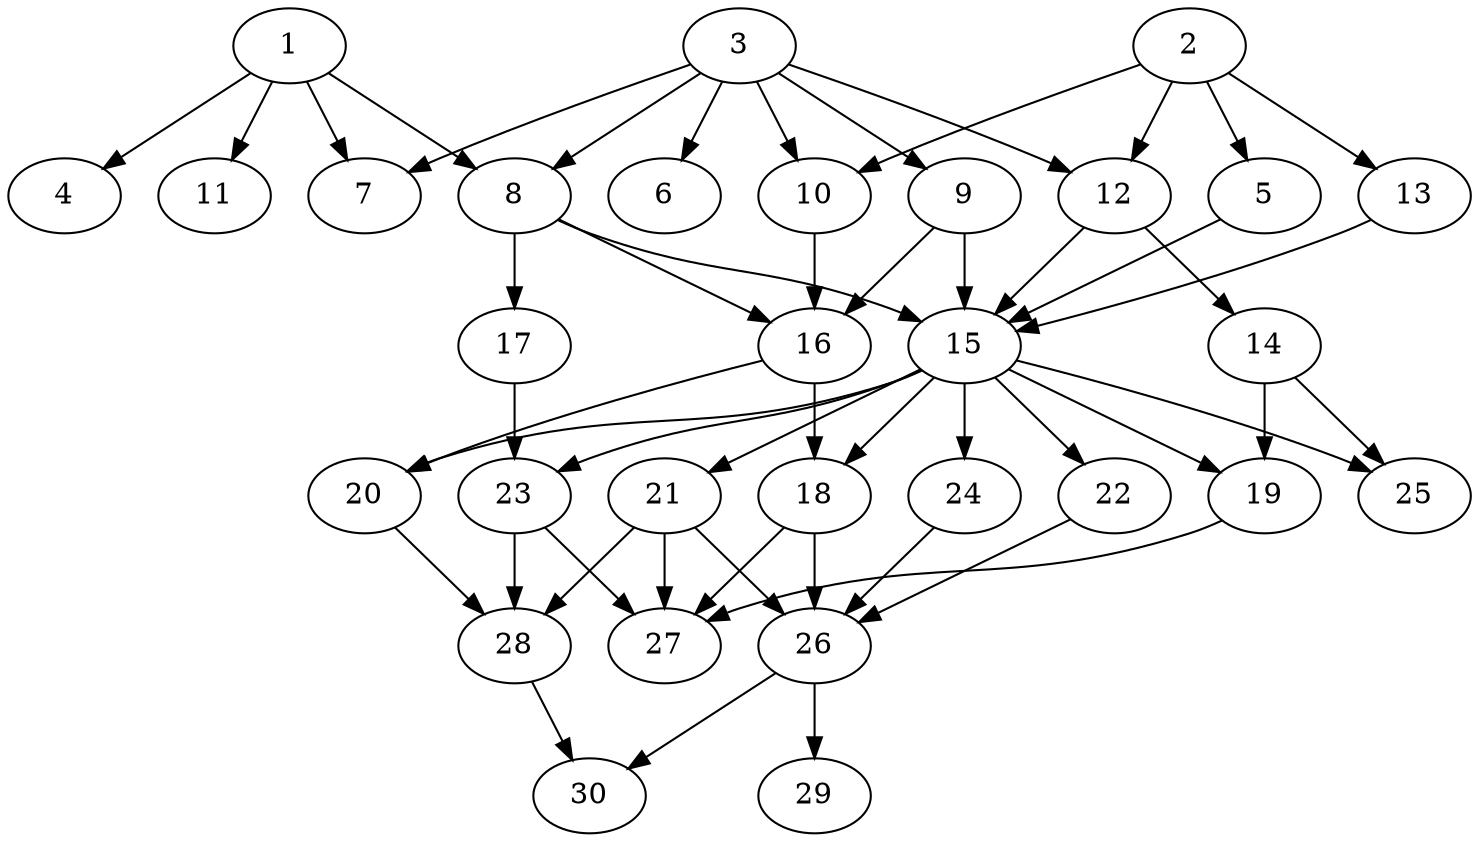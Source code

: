 // DAG (tier=2-normal, mode=data, n=30, ccr=0.426, fat=0.584, density=0.475, regular=0.410, jump=0.145, mindata=2097152, maxdata=16777216)
// DAG automatically generated by daggen at Sun Aug 24 16:33:34 2025
// /home/ermia/Project/Environments/daggen/bin/daggen --dot --ccr 0.426 --fat 0.584 --regular 0.410 --density 0.475 --jump 0.145 --mindata 2097152 --maxdata 16777216 -n 30 
digraph G {
  1 [size="300756536945097728", alpha="0.05", expect_size="150378268472548864"]
  1 -> 4 [size ="169190514229248"]
  1 -> 7 [size ="169190514229248"]
  1 -> 8 [size ="169190514229248"]
  1 -> 11 [size ="169190514229248"]
  2 [size="2948254667729566", alpha="0.09", expect_size="1474127333864783"]
  2 -> 5 [size ="315526492454912"]
  2 -> 10 [size ="315526492454912"]
  2 -> 12 [size ="315526492454912"]
  2 -> 13 [size ="315526492454912"]
  3 [size="1468296061220060", alpha="0.07", expect_size="734148030610030"]
  3 -> 6 [size ="167461982830592"]
  3 -> 7 [size ="167461982830592"]
  3 -> 8 [size ="167461982830592"]
  3 -> 9 [size ="167461982830592"]
  3 -> 10 [size ="167461982830592"]
  3 -> 12 [size ="167461982830592"]
  4 [size="2206816547222402", alpha="0.05", expect_size="1103408273611201"]
  5 [size="235424581102338048000", alpha="0.12", expect_size="117712290551169024000"]
  5 -> 15 [size ="305017336627200"]
  6 [size="507393595891416825856", alpha="0.19", expect_size="253696797945708412928"]
  7 [size="42992135410989928", alpha="0.15", expect_size="21496067705494964"]
  8 [size="399534421233810944", alpha="0.15", expect_size="199767210616905472"]
  8 -> 15 [size ="934381174652928"]
  8 -> 16 [size ="934381174652928"]
  8 -> 17 [size ="934381174652928"]
  9 [size="1269456396149457944576", alpha="0.18", expect_size="634728198074728972288"]
  9 -> 15 [size ="937925864849408"]
  9 -> 16 [size ="937925864849408"]
  10 [size="3325456644646123008", alpha="0.02", expect_size="1662728322323061504"]
  10 -> 16 [size ="2069025207091200"]
  11 [size="30973697336403536", alpha="0.12", expect_size="15486848668201768"]
  12 [size="3229611141034409984000", alpha="0.03", expect_size="1614805570517204992000"]
  12 -> 14 [size ="1747927747788800"]
  12 -> 15 [size ="1747927747788800"]
  13 [size="34028746640725160", alpha="0.06", expect_size="17014373320362580"]
  13 -> 15 [size ="1879392326254592"]
  14 [size="11449012909878720", alpha="0.16", expect_size="5724506454939360"]
  14 -> 19 [size ="287668319551488"]
  14 -> 25 [size ="287668319551488"]
  15 [size="615061835971821568000", alpha="0.01", expect_size="307530917985910784000"]
  15 -> 18 [size ="578587669299200"]
  15 -> 19 [size ="578587669299200"]
  15 -> 20 [size ="578587669299200"]
  15 -> 21 [size ="578587669299200"]
  15 -> 22 [size ="578587669299200"]
  15 -> 23 [size ="578587669299200"]
  15 -> 24 [size ="578587669299200"]
  15 -> 25 [size ="578587669299200"]
  16 [size="7777716357635429", alpha="0.16", expect_size="3888858178817714"]
  16 -> 18 [size ="209212185509888"]
  16 -> 20 [size ="209212185509888"]
  17 [size="31469565253110920", alpha="0.08", expect_size="15734782626555460"]
  17 -> 23 [size ="605221591973888"]
  18 [size="110922269497970976", alpha="0.14", expect_size="55461134748985488"]
  18 -> 26 [size ="255696859824128"]
  18 -> 27 [size ="255696859824128"]
  19 [size="2179234151624599404544", alpha="0.12", expect_size="1089617075812299702272"]
  19 -> 27 [size ="1344701588307968"]
  20 [size="1262730281194468", alpha="0.19", expect_size="631365140597234"]
  20 -> 28 [size ="74694313115648"]
  21 [size="13984930218656454", alpha="0.12", expect_size="6992465109328227"]
  21 -> 26 [size ="401003950112768"]
  21 -> 27 [size ="401003950112768"]
  21 -> 28 [size ="401003950112768"]
  22 [size="2364205942050342", alpha="0.10", expect_size="1182102971025171"]
  22 -> 26 [size ="62611093716992"]
  23 [size="77329316352628448", alpha="0.18", expect_size="38664658176314224"]
  23 -> 27 [size ="1272829697851392"]
  23 -> 28 [size ="1272829697851392"]
  24 [size="737300038064044032", alpha="0.18", expect_size="368650019032022016"]
  24 -> 26 [size ="632891918778368"]
  25 [size="41683169198414495744", alpha="0.07", expect_size="20841584599207247872"]
  26 [size="601608299911908950016", alpha="0.03", expect_size="300804149955954475008"]
  26 -> 29 [size ="570119461797888"]
  26 -> 30 [size ="570119461797888"]
  27 [size="46177794730210912", alpha="0.18", expect_size="23088897365105456"]
  28 [size="28680390873852588", alpha="0.17", expect_size="14340195436926294"]
  28 -> 30 [size ="768912190865408"]
  29 [size="9830710580359462912", alpha="0.01", expect_size="4915355290179731456"]
  30 [size="1627920344245891760128", alpha="0.07", expect_size="813960172122945880064"]
}
